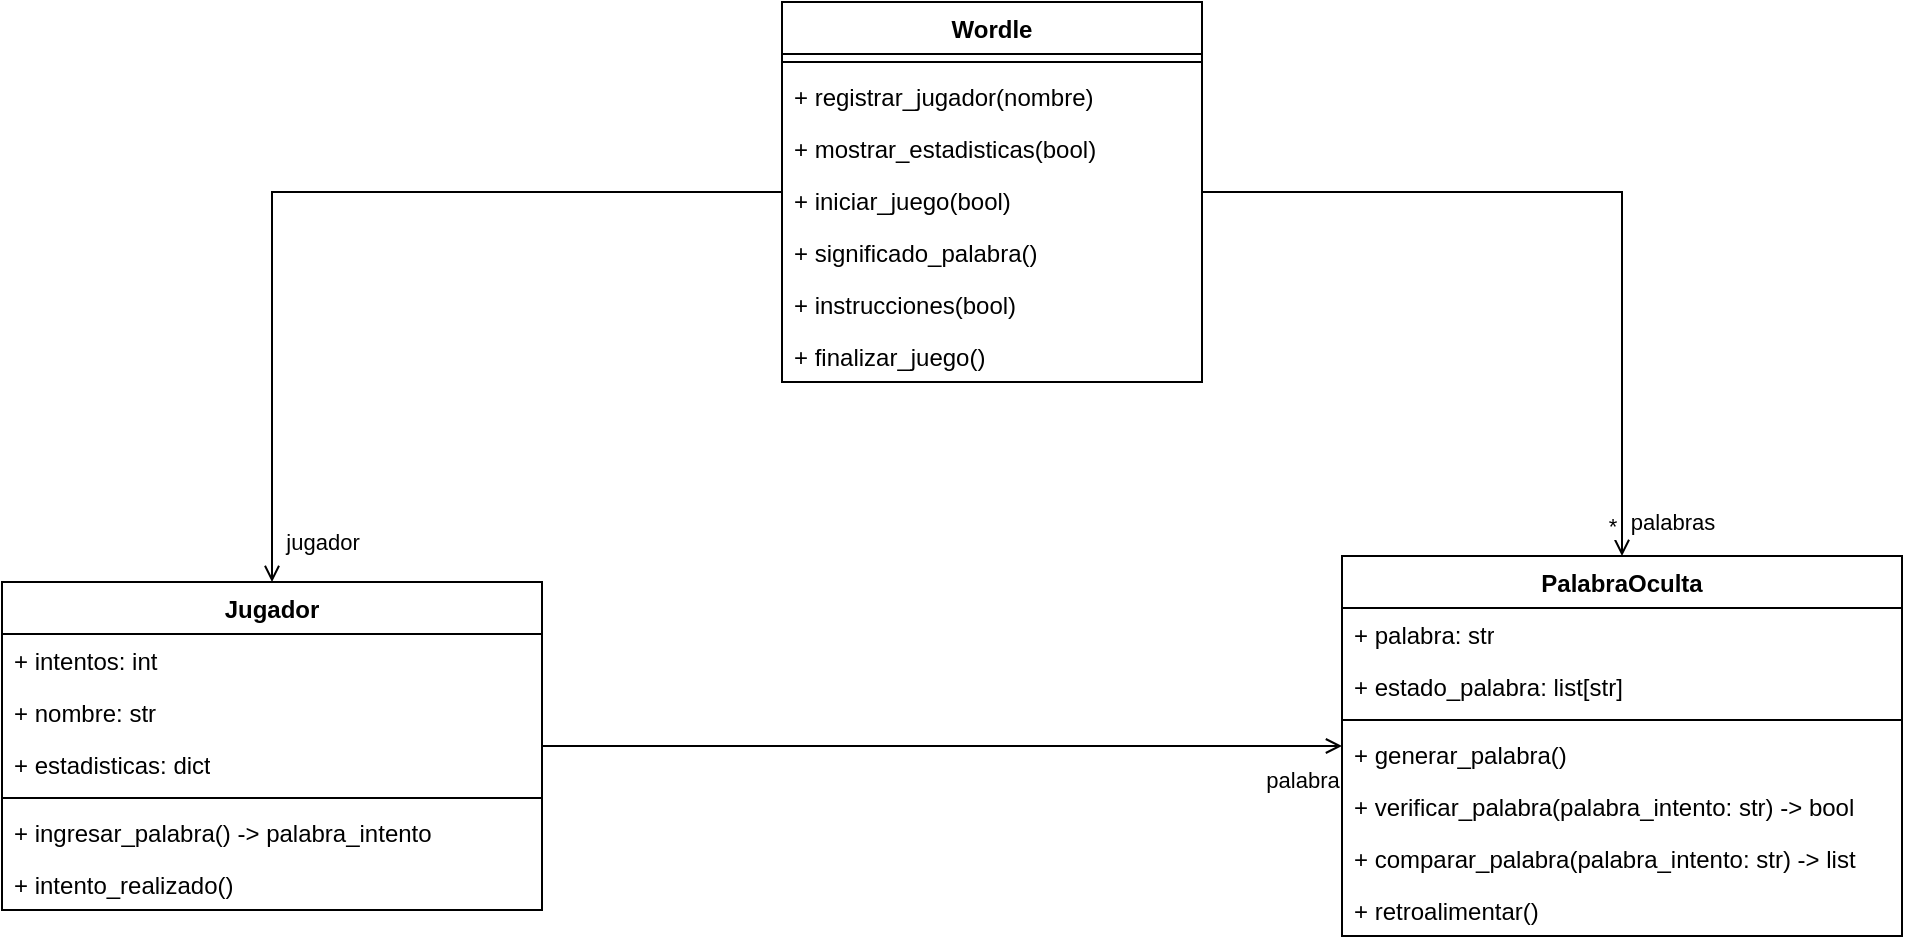 <mxfile version="21.7.5" type="google">
  <diagram name="Página-1" id="f9cImaGIhbRoOkNGSPxr">
    <mxGraphModel grid="1" page="1" gridSize="10" guides="1" tooltips="1" connect="1" arrows="1" fold="1" pageScale="1" pageWidth="827" pageHeight="1169" math="0" shadow="0">
      <root>
        <mxCell id="0" />
        <mxCell id="1" parent="0" />
        <mxCell id="iyi7Bei3RPa3BDMDdGdY-9" style="edgeStyle=orthogonalEdgeStyle;rounded=0;orthogonalLoop=1;jettySize=auto;html=1;endArrow=open;endFill=0;" edge="1" parent="1" source="UMqGmO_odd1n6ftgBJWI-1" target="UMqGmO_odd1n6ftgBJWI-5">
          <mxGeometry relative="1" as="geometry" />
        </mxCell>
        <mxCell id="iyi7Bei3RPa3BDMDdGdY-10" value="palabra" style="edgeLabel;html=1;align=center;verticalAlign=middle;resizable=0;points=[];" connectable="0" vertex="1" parent="iyi7Bei3RPa3BDMDdGdY-9">
          <mxGeometry x="0.736" y="-4" relative="1" as="geometry">
            <mxPoint x="33" y="13" as="offset" />
          </mxGeometry>
        </mxCell>
        <mxCell id="UMqGmO_odd1n6ftgBJWI-1" value="Jugador" style="swimlane;fontStyle=1;align=center;verticalAlign=top;childLayout=stackLayout;horizontal=1;startSize=26;horizontalStack=0;resizeParent=1;resizeParentMax=0;resizeLast=0;collapsible=1;marginBottom=0;whiteSpace=wrap;html=1;" vertex="1" parent="1">
          <mxGeometry x="-70" y="180" width="270" height="164" as="geometry" />
        </mxCell>
        <mxCell id="UMqGmO_odd1n6ftgBJWI-2" value="+ intentos: int" style="text;strokeColor=none;fillColor=none;align=left;verticalAlign=top;spacingLeft=4;spacingRight=4;overflow=hidden;rotatable=0;points=[[0,0.5],[1,0.5]];portConstraint=eastwest;whiteSpace=wrap;html=1;" vertex="1" parent="UMqGmO_odd1n6ftgBJWI-1">
          <mxGeometry y="26" width="270" height="26" as="geometry" />
        </mxCell>
        <mxCell id="iyi7Bei3RPa3BDMDdGdY-5" value="+ nombre: str" style="text;strokeColor=none;fillColor=none;align=left;verticalAlign=top;spacingLeft=4;spacingRight=4;overflow=hidden;rotatable=0;points=[[0,0.5],[1,0.5]];portConstraint=eastwest;whiteSpace=wrap;html=1;" vertex="1" parent="UMqGmO_odd1n6ftgBJWI-1">
          <mxGeometry y="52" width="270" height="26" as="geometry" />
        </mxCell>
        <mxCell id="UMqGmO_odd1n6ftgBJWI-13" value="+ estadisticas: dict" style="text;strokeColor=none;fillColor=none;align=left;verticalAlign=top;spacingLeft=4;spacingRight=4;overflow=hidden;rotatable=0;points=[[0,0.5],[1,0.5]];portConstraint=eastwest;whiteSpace=wrap;html=1;" vertex="1" parent="UMqGmO_odd1n6ftgBJWI-1">
          <mxGeometry y="78" width="270" height="26" as="geometry" />
        </mxCell>
        <mxCell id="UMqGmO_odd1n6ftgBJWI-3" value="" style="line;strokeWidth=1;fillColor=none;align=left;verticalAlign=middle;spacingTop=-1;spacingLeft=3;spacingRight=3;rotatable=0;labelPosition=right;points=[];portConstraint=eastwest;strokeColor=inherit;" vertex="1" parent="UMqGmO_odd1n6ftgBJWI-1">
          <mxGeometry y="104" width="270" height="8" as="geometry" />
        </mxCell>
        <mxCell id="iyi7Bei3RPa3BDMDdGdY-3" value="+ ingresar_palabra() -&amp;gt; palabra_intento" style="text;strokeColor=none;fillColor=none;align=left;verticalAlign=top;spacingLeft=4;spacingRight=4;overflow=hidden;rotatable=0;points=[[0,0.5],[1,0.5]];portConstraint=eastwest;whiteSpace=wrap;html=1;" vertex="1" parent="UMqGmO_odd1n6ftgBJWI-1">
          <mxGeometry y="112" width="270" height="26" as="geometry" />
        </mxCell>
        <mxCell id="bw7rzwjcU0o7aJNVM1yu-1" value="+ intento_realizado()&amp;nbsp;" style="text;strokeColor=none;fillColor=none;align=left;verticalAlign=top;spacingLeft=4;spacingRight=4;overflow=hidden;rotatable=0;points=[[0,0.5],[1,0.5]];portConstraint=eastwest;whiteSpace=wrap;html=1;" vertex="1" parent="UMqGmO_odd1n6ftgBJWI-1">
          <mxGeometry y="138" width="270" height="26" as="geometry" />
        </mxCell>
        <mxCell id="UMqGmO_odd1n6ftgBJWI-5" value="PalabraOculta" style="swimlane;fontStyle=1;align=center;verticalAlign=top;childLayout=stackLayout;horizontal=1;startSize=26;horizontalStack=0;resizeParent=1;resizeParentMax=0;resizeLast=0;collapsible=1;marginBottom=0;whiteSpace=wrap;html=1;" vertex="1" parent="1">
          <mxGeometry x="600" y="167" width="280" height="190" as="geometry" />
        </mxCell>
        <mxCell id="UMqGmO_odd1n6ftgBJWI-6" value="+ palabra: str" style="text;strokeColor=none;fillColor=none;align=left;verticalAlign=top;spacingLeft=4;spacingRight=4;overflow=hidden;rotatable=0;points=[[0,0.5],[1,0.5]];portConstraint=eastwest;whiteSpace=wrap;html=1;" vertex="1" parent="UMqGmO_odd1n6ftgBJWI-5">
          <mxGeometry y="26" width="280" height="26" as="geometry" />
        </mxCell>
        <mxCell id="iyi7Bei3RPa3BDMDdGdY-4" value="+ estado_palabra: list[str]" style="text;strokeColor=none;fillColor=none;align=left;verticalAlign=top;spacingLeft=4;spacingRight=4;overflow=hidden;rotatable=0;points=[[0,0.5],[1,0.5]];portConstraint=eastwest;whiteSpace=wrap;html=1;" vertex="1" parent="UMqGmO_odd1n6ftgBJWI-5">
          <mxGeometry y="52" width="280" height="26" as="geometry" />
        </mxCell>
        <mxCell id="UMqGmO_odd1n6ftgBJWI-7" value="" style="line;strokeWidth=1;fillColor=none;align=left;verticalAlign=middle;spacingTop=-1;spacingLeft=3;spacingRight=3;rotatable=0;labelPosition=right;points=[];portConstraint=eastwest;strokeColor=inherit;" vertex="1" parent="UMqGmO_odd1n6ftgBJWI-5">
          <mxGeometry y="78" width="280" height="8" as="geometry" />
        </mxCell>
        <mxCell id="upBl9LyAuur83N1DJL_g-4" value="+ generar_palabra()" style="text;strokeColor=none;fillColor=none;align=left;verticalAlign=top;spacingLeft=4;spacingRight=4;overflow=hidden;rotatable=0;points=[[0,0.5],[1,0.5]];portConstraint=eastwest;whiteSpace=wrap;html=1;" vertex="1" parent="UMqGmO_odd1n6ftgBJWI-5">
          <mxGeometry y="86" width="280" height="26" as="geometry" />
        </mxCell>
        <mxCell id="bw7rzwjcU0o7aJNVM1yu-2" value="+ verificar_palabra(palabra_intento: str) -&amp;gt; bool" style="text;strokeColor=none;fillColor=none;align=left;verticalAlign=top;spacingLeft=4;spacingRight=4;overflow=hidden;rotatable=0;points=[[0,0.5],[1,0.5]];portConstraint=eastwest;whiteSpace=wrap;html=1;" vertex="1" parent="UMqGmO_odd1n6ftgBJWI-5">
          <mxGeometry y="112" width="280" height="26" as="geometry" />
        </mxCell>
        <mxCell id="ERLf68TuHUgOa1u6dan0-2" value="+ comparar_palabra(palabra_intento: str) -&amp;gt; list" style="text;strokeColor=none;fillColor=none;align=left;verticalAlign=top;spacingLeft=4;spacingRight=4;overflow=hidden;rotatable=0;points=[[0,0.5],[1,0.5]];portConstraint=eastwest;whiteSpace=wrap;html=1;" vertex="1" parent="UMqGmO_odd1n6ftgBJWI-5">
          <mxGeometry y="138" width="280" height="26" as="geometry" />
        </mxCell>
        <mxCell id="UMqGmO_odd1n6ftgBJWI-8" value="+ retroalimentar()" style="text;strokeColor=none;fillColor=none;align=left;verticalAlign=top;spacingLeft=4;spacingRight=4;overflow=hidden;rotatable=0;points=[[0,0.5],[1,0.5]];portConstraint=eastwest;whiteSpace=wrap;html=1;" vertex="1" parent="UMqGmO_odd1n6ftgBJWI-5">
          <mxGeometry y="164" width="280" height="26" as="geometry" />
        </mxCell>
        <mxCell id="iyi7Bei3RPa3BDMDdGdY-7" style="edgeStyle=orthogonalEdgeStyle;rounded=0;orthogonalLoop=1;jettySize=auto;html=1;endArrow=open;endFill=0;" edge="1" parent="1" source="UMqGmO_odd1n6ftgBJWI-9" target="UMqGmO_odd1n6ftgBJWI-1">
          <mxGeometry relative="1" as="geometry" />
        </mxCell>
        <mxCell id="iyi7Bei3RPa3BDMDdGdY-8" value="jugador" style="edgeLabel;html=1;align=center;verticalAlign=middle;resizable=0;points=[];" connectable="0" vertex="1" parent="iyi7Bei3RPa3BDMDdGdY-7">
          <mxGeometry x="0.856" relative="1" as="geometry">
            <mxPoint x="25" y="12" as="offset" />
          </mxGeometry>
        </mxCell>
        <mxCell id="iyi7Bei3RPa3BDMDdGdY-12" style="edgeStyle=orthogonalEdgeStyle;rounded=0;orthogonalLoop=1;jettySize=auto;html=1;endArrow=open;endFill=0;" edge="1" parent="1" source="UMqGmO_odd1n6ftgBJWI-9" target="UMqGmO_odd1n6ftgBJWI-5">
          <mxGeometry relative="1" as="geometry" />
        </mxCell>
        <mxCell id="iyi7Bei3RPa3BDMDdGdY-13" value="palabras" style="edgeLabel;html=1;align=center;verticalAlign=middle;resizable=0;points=[];" connectable="0" vertex="1" parent="iyi7Bei3RPa3BDMDdGdY-12">
          <mxGeometry x="0.912" y="2" relative="1" as="geometry">
            <mxPoint x="23" as="offset" />
          </mxGeometry>
        </mxCell>
        <mxCell id="iyi7Bei3RPa3BDMDdGdY-14" value="*" style="edgeLabel;html=1;align=center;verticalAlign=middle;resizable=0;points=[];" connectable="0" vertex="1" parent="iyi7Bei3RPa3BDMDdGdY-12">
          <mxGeometry x="0.82" y="-3" relative="1" as="geometry">
            <mxPoint x="-2" y="20" as="offset" />
          </mxGeometry>
        </mxCell>
        <mxCell id="UMqGmO_odd1n6ftgBJWI-9" value="Wordle" style="swimlane;fontStyle=1;align=center;verticalAlign=top;childLayout=stackLayout;horizontal=1;startSize=26;horizontalStack=0;resizeParent=1;resizeParentMax=0;resizeLast=0;collapsible=1;marginBottom=0;whiteSpace=wrap;html=1;" vertex="1" parent="1">
          <mxGeometry x="320" y="-110" width="210" height="190" as="geometry" />
        </mxCell>
        <mxCell id="UMqGmO_odd1n6ftgBJWI-11" value="" style="line;strokeWidth=1;fillColor=none;align=left;verticalAlign=middle;spacingTop=-1;spacingLeft=3;spacingRight=3;rotatable=0;labelPosition=right;points=[];portConstraint=eastwest;strokeColor=inherit;" vertex="1" parent="UMqGmO_odd1n6ftgBJWI-9">
          <mxGeometry y="26" width="210" height="8" as="geometry" />
        </mxCell>
        <mxCell id="UMqGmO_odd1n6ftgBJWI-12" value="+ registrar_jugador(nombre)" style="text;strokeColor=none;fillColor=none;align=left;verticalAlign=top;spacingLeft=4;spacingRight=4;overflow=hidden;rotatable=0;points=[[0,0.5],[1,0.5]];portConstraint=eastwest;whiteSpace=wrap;html=1;" vertex="1" parent="UMqGmO_odd1n6ftgBJWI-9">
          <mxGeometry y="34" width="210" height="26" as="geometry" />
        </mxCell>
        <mxCell id="bw7rzwjcU0o7aJNVM1yu-4" value="+ mostrar_estadisticas(bool)" style="text;strokeColor=none;fillColor=none;align=left;verticalAlign=top;spacingLeft=4;spacingRight=4;overflow=hidden;rotatable=0;points=[[0,0.5],[1,0.5]];portConstraint=eastwest;whiteSpace=wrap;html=1;" vertex="1" parent="UMqGmO_odd1n6ftgBJWI-9">
          <mxGeometry y="60" width="210" height="26" as="geometry" />
        </mxCell>
        <mxCell id="iyi7Bei3RPa3BDMDdGdY-6" value="+ iniciar_juego(bool)" style="text;strokeColor=none;fillColor=none;align=left;verticalAlign=top;spacingLeft=4;spacingRight=4;overflow=hidden;rotatable=0;points=[[0,0.5],[1,0.5]];portConstraint=eastwest;whiteSpace=wrap;html=1;" vertex="1" parent="UMqGmO_odd1n6ftgBJWI-9">
          <mxGeometry y="86" width="210" height="26" as="geometry" />
        </mxCell>
        <mxCell id="upBl9LyAuur83N1DJL_g-2" value="+ significado_palabra()" style="text;strokeColor=none;fillColor=none;align=left;verticalAlign=top;spacingLeft=4;spacingRight=4;overflow=hidden;rotatable=0;points=[[0,0.5],[1,0.5]];portConstraint=eastwest;whiteSpace=wrap;html=1;" vertex="1" parent="UMqGmO_odd1n6ftgBJWI-9">
          <mxGeometry y="112" width="210" height="26" as="geometry" />
        </mxCell>
        <mxCell id="UMqGmO_odd1n6ftgBJWI-16" value="+ instrucciones(bool)" style="text;strokeColor=none;fillColor=none;align=left;verticalAlign=top;spacingLeft=4;spacingRight=4;overflow=hidden;rotatable=0;points=[[0,0.5],[1,0.5]];portConstraint=eastwest;whiteSpace=wrap;html=1;" vertex="1" parent="UMqGmO_odd1n6ftgBJWI-9">
          <mxGeometry y="138" width="210" height="26" as="geometry" />
        </mxCell>
        <mxCell id="UMqGmO_odd1n6ftgBJWI-17" value="+ finalizar_juego()" style="text;strokeColor=none;fillColor=none;align=left;verticalAlign=top;spacingLeft=4;spacingRight=4;overflow=hidden;rotatable=0;points=[[0,0.5],[1,0.5]];portConstraint=eastwest;whiteSpace=wrap;html=1;" vertex="1" parent="UMqGmO_odd1n6ftgBJWI-9">
          <mxGeometry y="164" width="210" height="26" as="geometry" />
        </mxCell>
      </root>
    </mxGraphModel>
  </diagram>
</mxfile>
